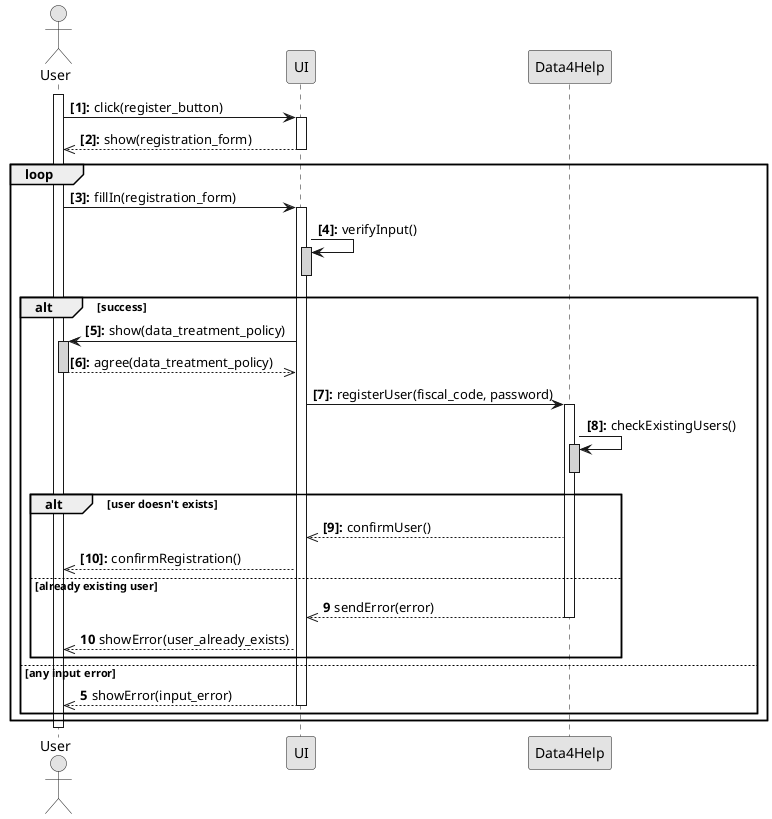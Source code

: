 @startuml

autonumber "<b>[0]:</b>"
skinparam monochrome  true

actor User
participant UI
participant Data4Help
activate User

User -> UI : click(register_button)
activate UI
UI -->> User : show(registration_form)
deactivate UI

loop

	User -> UI : fillIn(registration_form)
	activate UI
	UI -> UI : verifyInput()
	activate UI #lightgrey
	deactivate UI
	
	alt success
		UI -> User  : show(data_treatment_policy)
		activate User #lightgrey
		User -->> UI : agree(data_treatment_policy)
		deactivate User
		
		
		UI -> Data4Help : registerUser(fiscal_code, password)
		activate Data4Help
		Data4Help -> Data4Help : checkExistingUsers()
		activate Data4Help #lightgrey
		deactivate Data4Help
		
		alt user doesn't exists
			Data4Help -->> UI : confirmUser()
			
			UI -->> User : confirmRegistration()
		else already existing user
			autonumber 9 
			Data4Help -->> UI : sendError(error)
			deactivate Data4Help
			UI -->> User : showError(user_already_exists)
		end
	else any input error
		autonumber 5
		UI -->> User : showError(input_error)
		deactivate UI
	end 
end

deactivate User
@enduml